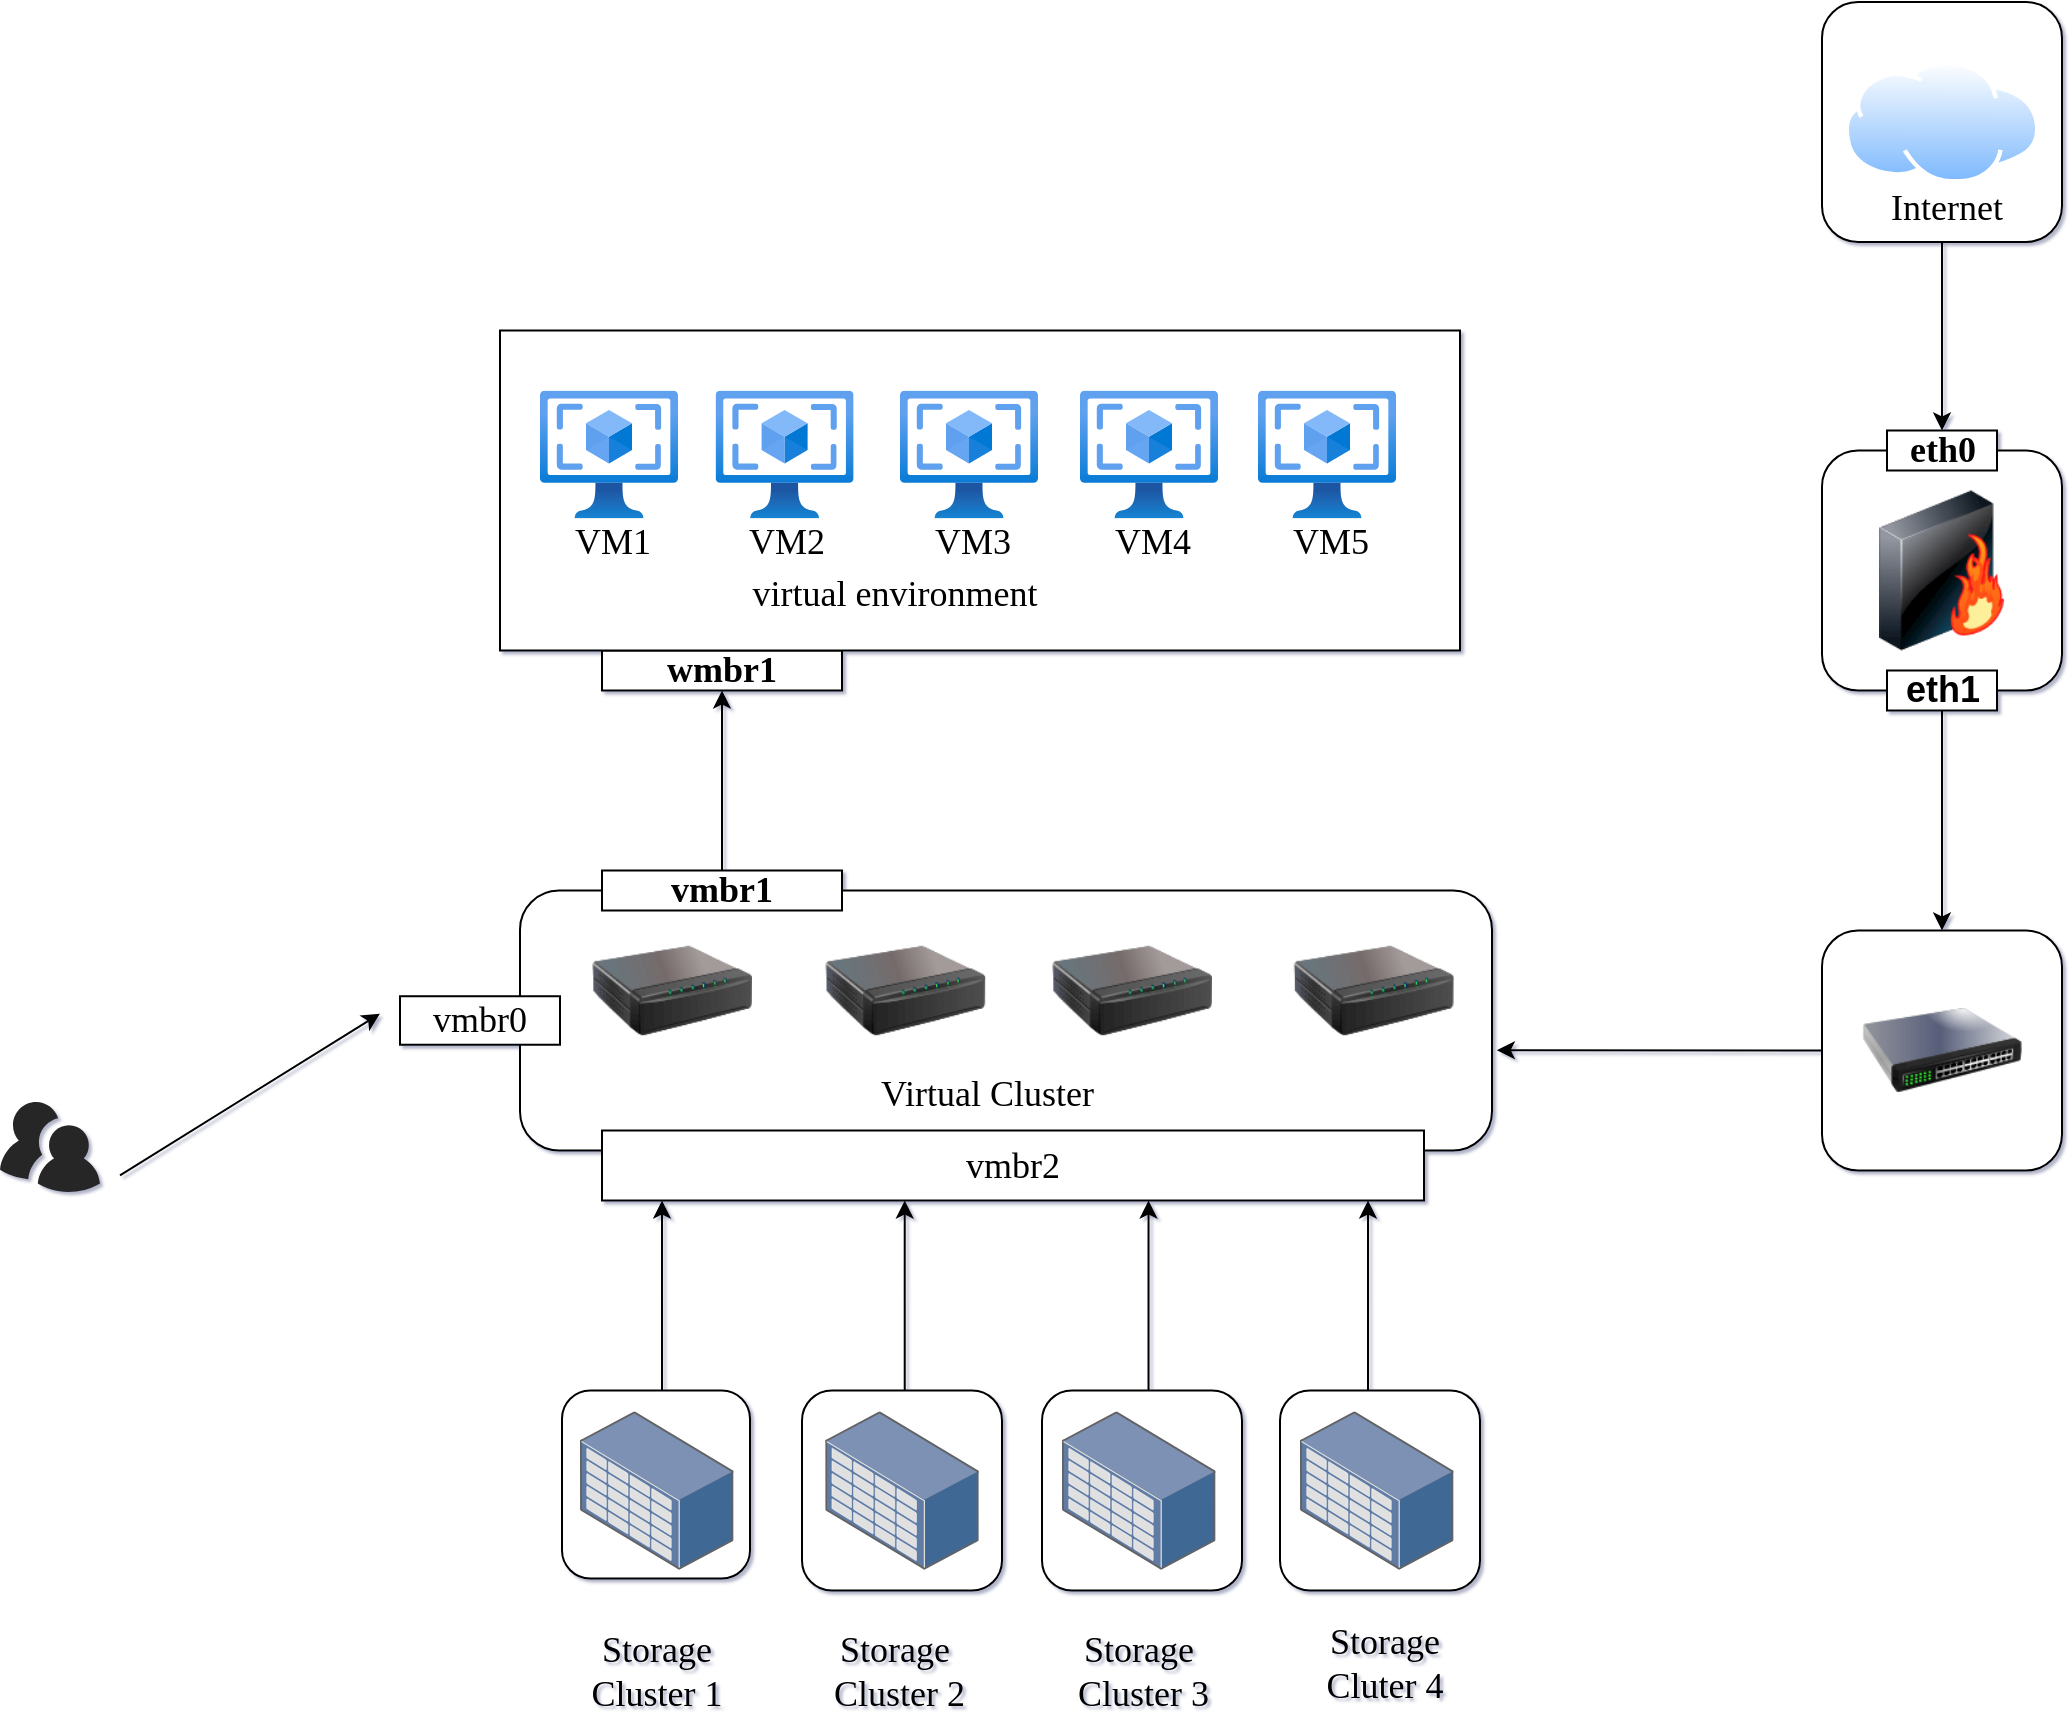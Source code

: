 <mxfile version="15.9.1" type="github">
  <diagram id="sITRDCoIyQt7Vuvpm0_R" name="Page-1">
    <mxGraphModel dx="2031" dy="1149" grid="1" gridSize="10" guides="1" tooltips="1" connect="1" arrows="1" fold="1" page="1" pageScale="1" pageWidth="3300" pageHeight="4681" background="#ffffff" math="0" shadow="1">
      <root>
        <mxCell id="0" />
        <mxCell id="1" parent="0" />
        <object label="" id="NnuMO9S15qBKYC3hB-iO-193">
          <mxCell style="rounded=1;whiteSpace=wrap;html=1;glass=0;fillColor=default;fontSize=18;" vertex="1" parent="1">
            <mxGeometry x="940" y="874.25" width="486" height="130" as="geometry" />
          </mxCell>
        </object>
        <mxCell id="NnuMO9S15qBKYC3hB-iO-194" value="" style="image;html=1;image=img/lib/clip_art/networking/Print_Server_128x128.png;fontSize=18;" vertex="1" parent="1">
          <mxGeometry x="976" y="884.25" width="80" height="80" as="geometry" />
        </mxCell>
        <mxCell id="NnuMO9S15qBKYC3hB-iO-195" value="" style="image;html=1;image=img/lib/clip_art/networking/Print_Server_128x128.png;fontSize=18;" vertex="1" parent="1">
          <mxGeometry x="1092.6" y="884.25" width="80" height="80" as="geometry" />
        </mxCell>
        <mxCell id="NnuMO9S15qBKYC3hB-iO-196" value="" style="image;html=1;image=img/lib/clip_art/networking/Print_Server_128x128.png;fontSize=18;" vertex="1" parent="1">
          <mxGeometry x="1206" y="884.25" width="80" height="80" as="geometry" />
        </mxCell>
        <mxCell id="NnuMO9S15qBKYC3hB-iO-197" style="edgeStyle=none;rounded=0;orthogonalLoop=1;jettySize=auto;html=1;fontFamily=Times New Roman;fontSize=18;targetPerimeterSpacing=0;" edge="1" parent="1" source="NnuMO9S15qBKYC3hB-iO-198" target="NnuMO9S15qBKYC3hB-iO-200">
          <mxGeometry relative="1" as="geometry" />
        </mxCell>
        <mxCell id="NnuMO9S15qBKYC3hB-iO-198" value="&lt;h5 style=&quot;font-size: 18px&quot;&gt;&lt;font face=&quot;Times New Roman&quot; style=&quot;font-size: 18px&quot;&gt;vmbr1&lt;/font&gt;&lt;/h5&gt;" style="rounded=0;whiteSpace=wrap;html=1;glass=0;fillColor=default;fontSize=18;" vertex="1" parent="1">
          <mxGeometry x="981" y="864.25" width="120" height="20" as="geometry" />
        </mxCell>
        <mxCell id="NnuMO9S15qBKYC3hB-iO-199" value="" style="edgeStyle=none;rounded=0;jumpSize=7;orthogonalLoop=1;jettySize=auto;html=1;fontFamily=Times New Roman;fontSize=18;targetPerimeterSpacing=0;" edge="1" parent="1" source="NnuMO9S15qBKYC3hB-iO-200" target="NnuMO9S15qBKYC3hB-iO-236">
          <mxGeometry relative="1" as="geometry" />
        </mxCell>
        <mxCell id="NnuMO9S15qBKYC3hB-iO-200" value="&lt;h5 style=&quot;font-size: 18px&quot;&gt;&lt;font face=&quot;Times New Roman&quot; style=&quot;font-size: 18px&quot;&gt;wmbr1&lt;/font&gt;&lt;/h5&gt;" style="rounded=0;whiteSpace=wrap;html=1;glass=0;fillColor=default;fontSize=18;" vertex="1" parent="1">
          <mxGeometry x="981" y="754.25" width="120" height="20" as="geometry" />
        </mxCell>
        <mxCell id="NnuMO9S15qBKYC3hB-iO-201" value="" style="image;html=1;image=img/lib/clip_art/networking/Print_Server_128x128.png;fontSize=18;" vertex="1" parent="1">
          <mxGeometry x="1326.8" y="884.25" width="80" height="80" as="geometry" />
        </mxCell>
        <mxCell id="NnuMO9S15qBKYC3hB-iO-202" value="" style="endArrow=classic;html=1;rounded=0;fontFamily=Times New Roman;fontSize=18;targetPerimeterSpacing=0;jumpSize=7;entryX=0.073;entryY=1;entryDx=0;entryDy=0;entryPerimeter=0;" edge="1" parent="1" target="NnuMO9S15qBKYC3hB-iO-241">
          <mxGeometry width="50" height="50" relative="1" as="geometry">
            <mxPoint x="1011" y="1124.25" as="sourcePoint" />
            <mxPoint x="1011" y="1045.25" as="targetPoint" />
            <Array as="points">
              <mxPoint x="1011" y="1078.25" />
            </Array>
          </mxGeometry>
        </mxCell>
        <mxCell id="NnuMO9S15qBKYC3hB-iO-203" style="edgeStyle=none;rounded=0;jumpSize=7;orthogonalLoop=1;jettySize=auto;html=1;entryX=0.5;entryY=1;entryDx=0;entryDy=0;fontFamily=Times New Roman;fontSize=18;targetPerimeterSpacing=0;" edge="1" parent="1">
          <mxGeometry relative="1" as="geometry">
            <mxPoint x="1131" y="1014.25" as="sourcePoint" />
            <mxPoint x="1131" y="1014.25" as="targetPoint" />
          </mxGeometry>
        </mxCell>
        <mxCell id="NnuMO9S15qBKYC3hB-iO-204" value="" style="edgeStyle=none;rounded=0;jumpSize=7;orthogonalLoop=1;jettySize=auto;html=1;fontFamily=Times New Roman;fontSize=18;targetPerimeterSpacing=0;entryX=1.005;entryY=0.614;entryDx=0;entryDy=0;entryPerimeter=0;" edge="1" parent="1" target="NnuMO9S15qBKYC3hB-iO-193">
          <mxGeometry relative="1" as="geometry">
            <mxPoint x="1591.0" y="954.242" as="sourcePoint" />
            <mxPoint x="1511" y="954.25" as="targetPoint" />
          </mxGeometry>
        </mxCell>
        <mxCell id="NnuMO9S15qBKYC3hB-iO-205" value="" style="whiteSpace=wrap;html=1;aspect=fixed;rounded=1;glass=0;sketch=0;fontFamily=Times New Roman;fontSize=18;strokeColor=default;fillColor=default;" vertex="1" parent="1">
          <mxGeometry x="1591" y="894.25" width="120" height="120" as="geometry" />
        </mxCell>
        <mxCell id="NnuMO9S15qBKYC3hB-iO-206" value="" style="image;html=1;image=img/lib/clip_art/networking/Switch_128x128.png;rounded=1;glass=0;sketch=0;fontFamily=Times New Roman;fontSize=18;strokeColor=default;fillColor=default;imageBackground=none;imageBorder=none;" vertex="1" parent="1">
          <mxGeometry x="1611" y="914.25" width="80" height="80" as="geometry" />
        </mxCell>
        <mxCell id="NnuMO9S15qBKYC3hB-iO-207" value="" style="edgeStyle=none;rounded=0;jumpSize=7;orthogonalLoop=1;jettySize=auto;html=1;fontFamily=Times New Roman;fontSize=18;targetPerimeterSpacing=0;entryX=0.5;entryY=0;entryDx=0;entryDy=0;" edge="1" parent="1" source="NnuMO9S15qBKYC3hB-iO-208" target="NnuMO9S15qBKYC3hB-iO-205">
          <mxGeometry relative="1" as="geometry">
            <mxPoint x="1651" y="854.25" as="targetPoint" />
          </mxGeometry>
        </mxCell>
        <mxCell id="NnuMO9S15qBKYC3hB-iO-208" value="" style="whiteSpace=wrap;html=1;aspect=fixed;rounded=1;glass=0;sketch=0;fontFamily=Times New Roman;fontSize=18;strokeColor=default;fillColor=default;" vertex="1" parent="1">
          <mxGeometry x="1591" y="654.25" width="120" height="120" as="geometry" />
        </mxCell>
        <mxCell id="NnuMO9S15qBKYC3hB-iO-209" value="" style="image;html=1;image=img/lib/clip_art/networking/Firewall-page1_128x128.png;rounded=1;glass=0;sketch=0;fontFamily=Times New Roman;fontSize=18;strokeColor=default;fillColor=default;" vertex="1" parent="1">
          <mxGeometry x="1611" y="674.25" width="80" height="80" as="geometry" />
        </mxCell>
        <mxCell id="NnuMO9S15qBKYC3hB-iO-210" value="&lt;h5 style=&quot;font-size: 18px;&quot;&gt;eth1&lt;/h5&gt;" style="rounded=0;whiteSpace=wrap;html=1;glass=0;fillColor=default;fontSize=18;" vertex="1" parent="1">
          <mxGeometry x="1623.5" y="764.25" width="55" height="20" as="geometry" />
        </mxCell>
        <mxCell id="NnuMO9S15qBKYC3hB-iO-211" value="" style="edgeStyle=none;rounded=0;jumpSize=7;orthogonalLoop=1;jettySize=auto;html=1;fontFamily=Times New Roman;fontSize=18;targetPerimeterSpacing=0;" edge="1" parent="1" source="NnuMO9S15qBKYC3hB-iO-212" target="NnuMO9S15qBKYC3hB-iO-214">
          <mxGeometry relative="1" as="geometry" />
        </mxCell>
        <mxCell id="NnuMO9S15qBKYC3hB-iO-212" value="" style="whiteSpace=wrap;html=1;aspect=fixed;rounded=1;glass=0;sketch=0;fontFamily=Times New Roman;fontSize=18;strokeColor=default;fillColor=default;" vertex="1" parent="1">
          <mxGeometry x="1591" y="430" width="120" height="120" as="geometry" />
        </mxCell>
        <mxCell id="NnuMO9S15qBKYC3hB-iO-213" value="" style="aspect=fixed;perimeter=ellipsePerimeter;html=1;align=center;shadow=0;dashed=0;spacingTop=3;image;image=img/lib/active_directory/internet_cloud.svg;rounded=1;glass=0;sketch=0;fontFamily=Times New Roman;fontSize=18;strokeColor=default;fillColor=default;" vertex="1" parent="1">
          <mxGeometry x="1602.19" y="459.25" width="97.62" height="61.5" as="geometry" />
        </mxCell>
        <mxCell id="NnuMO9S15qBKYC3hB-iO-214" value="&lt;h5 style=&quot;font-size: 18px;&quot;&gt;eth0&lt;/h5&gt;" style="rounded=0;whiteSpace=wrap;html=1;glass=0;fillColor=default;fontFamily=Times New Roman;fontSize=18;" vertex="1" parent="1">
          <mxGeometry x="1623.5" y="644.25" width="55" height="20" as="geometry" />
        </mxCell>
        <mxCell id="NnuMO9S15qBKYC3hB-iO-215" value="" style="whiteSpace=wrap;html=1;aspect=fixed;rounded=1;glass=0;sketch=0;fontFamily=Times New Roman;fontSize=18;strokeColor=default;fillColor=default;" vertex="1" parent="1">
          <mxGeometry x="961" y="1124.25" width="94" height="94" as="geometry" />
        </mxCell>
        <mxCell id="NnuMO9S15qBKYC3hB-iO-216" value="" style="points=[];aspect=fixed;html=1;align=center;shadow=0;dashed=0;image;image=img/lib/allied_telesis/storage/Datacenter_Server_Storage_Unit_Large.svg;imageBorder=none;imageBackground=default;sketch=0;fontSize=18;" vertex="1" parent="1">
          <mxGeometry x="970" y="1134.65" width="76.8" height="79.2" as="geometry" />
        </mxCell>
        <mxCell id="NnuMO9S15qBKYC3hB-iO-217" value="" style="whiteSpace=wrap;html=1;aspect=fixed;rounded=1;glass=0;sketch=0;fontFamily=Times New Roman;fontSize=18;strokeColor=default;fillColor=default;" vertex="1" parent="1">
          <mxGeometry x="1081" y="1124.25" width="100" height="100" as="geometry" />
        </mxCell>
        <mxCell id="NnuMO9S15qBKYC3hB-iO-218" value="" style="points=[];aspect=fixed;html=1;align=center;shadow=0;dashed=0;image;image=img/lib/allied_telesis/storage/Datacenter_Server_Storage_Unit_Large.svg;imageBorder=none;imageBackground=default;sketch=0;fontSize=18;" vertex="1" parent="1">
          <mxGeometry x="1092.6" y="1134.65" width="76.8" height="79.2" as="geometry" />
        </mxCell>
        <mxCell id="NnuMO9S15qBKYC3hB-iO-219" value="" style="whiteSpace=wrap;html=1;aspect=fixed;rounded=1;glass=0;sketch=0;fontFamily=Times New Roman;fontSize=18;strokeColor=default;fillColor=default;" vertex="1" parent="1">
          <mxGeometry x="1201" y="1124.25" width="100" height="100" as="geometry" />
        </mxCell>
        <mxCell id="NnuMO9S15qBKYC3hB-iO-220" value="" style="points=[];aspect=fixed;html=1;align=center;shadow=0;dashed=0;image;image=img/lib/allied_telesis/storage/Datacenter_Server_Storage_Unit_Large.svg;imageBorder=none;imageBackground=default;sketch=0;fontSize=18;" vertex="1" parent="1">
          <mxGeometry x="1211" y="1134.65" width="76.8" height="79.2" as="geometry" />
        </mxCell>
        <mxCell id="NnuMO9S15qBKYC3hB-iO-221" value="" style="whiteSpace=wrap;html=1;aspect=fixed;rounded=1;glass=0;sketch=0;fontFamily=Times New Roman;fontSize=18;strokeColor=default;fillColor=default;" vertex="1" parent="1">
          <mxGeometry x="1320" y="1124.25" width="100" height="100" as="geometry" />
        </mxCell>
        <mxCell id="NnuMO9S15qBKYC3hB-iO-222" value="" style="points=[];aspect=fixed;html=1;align=center;shadow=0;dashed=0;image;image=img/lib/allied_telesis/storage/Datacenter_Server_Storage_Unit_Large.svg;imageBorder=none;imageBackground=default;sketch=0;fontSize=18;" vertex="1" parent="1">
          <mxGeometry x="1330" y="1134.65" width="76.8" height="79.2" as="geometry" />
        </mxCell>
        <mxCell id="NnuMO9S15qBKYC3hB-iO-223" value="Storage &lt;br&gt;Cluster 1" style="text;html=1;align=center;verticalAlign=middle;resizable=0;points=[];autosize=1;strokeColor=none;fillColor=none;fontSize=18;fontFamily=Times New Roman;" vertex="1" parent="1">
          <mxGeometry x="970" y="1241.25" width="76" height="48" as="geometry" />
        </mxCell>
        <mxCell id="NnuMO9S15qBKYC3hB-iO-224" value="Storage&lt;br&gt;&amp;nbsp;Cluster 2" style="text;html=1;align=center;verticalAlign=middle;resizable=0;points=[];autosize=1;strokeColor=none;fillColor=none;fontSize=18;fontFamily=Times New Roman;" vertex="1" parent="1">
          <mxGeometry x="1087" y="1241.25" width="80" height="48" as="geometry" />
        </mxCell>
        <mxCell id="NnuMO9S15qBKYC3hB-iO-225" value="Storage&lt;br&gt;&amp;nbsp;Cluster 3" style="text;html=1;align=center;verticalAlign=middle;resizable=0;points=[];autosize=1;strokeColor=none;fillColor=none;fontSize=18;fontFamily=Times New Roman;" vertex="1" parent="1">
          <mxGeometry x="1209.4" y="1241.25" width="80" height="48" as="geometry" />
        </mxCell>
        <mxCell id="NnuMO9S15qBKYC3hB-iO-226" value="Storage&lt;br&gt;Cluter 4" style="text;html=1;align=center;verticalAlign=middle;resizable=0;points=[];autosize=1;strokeColor=none;fillColor=none;fontSize=18;fontFamily=Times New Roman;" vertex="1" parent="1">
          <mxGeometry x="1337.8" y="1237.25" width="69" height="48" as="geometry" />
        </mxCell>
        <mxCell id="NnuMO9S15qBKYC3hB-iO-227" value="&amp;nbsp;Virtual Cluster" style="text;html=1;align=center;verticalAlign=middle;resizable=0;points=[];autosize=1;strokeColor=none;fillColor=none;fontSize=18;fontFamily=Times New Roman;" vertex="1" parent="1">
          <mxGeometry x="1110" y="963.25" width="121" height="26" as="geometry" />
        </mxCell>
        <mxCell id="NnuMO9S15qBKYC3hB-iO-228" value="Internet" style="text;html=1;align=center;verticalAlign=middle;resizable=0;points=[];autosize=1;strokeColor=none;fillColor=none;fontSize=18;fontFamily=Times New Roman;" vertex="1" parent="1">
          <mxGeometry x="1620" y="519.75" width="66" height="26" as="geometry" />
        </mxCell>
        <mxCell id="NnuMO9S15qBKYC3hB-iO-229" value="" style="rounded=0;whiteSpace=wrap;html=1;fillColor=default;labelBorderColor=none;labelBackgroundColor=#FFFFFF;fontSize=18;" vertex="1" parent="1">
          <mxGeometry x="930" y="594.25" width="480" height="160" as="geometry" />
        </mxCell>
        <mxCell id="NnuMO9S15qBKYC3hB-iO-230" value="" style="aspect=fixed;html=1;points=[];align=center;image;fontSize=18;image=img/lib/azure2/compute/VM_Images_Classic.svg;labelBackgroundColor=#FFFFFF;labelBorderColor=none;fillColor=default;" vertex="1" parent="1">
          <mxGeometry x="950" y="624.25" width="69" height="64" as="geometry" />
        </mxCell>
        <mxCell id="NnuMO9S15qBKYC3hB-iO-231" value="" style="aspect=fixed;html=1;points=[];align=center;image;fontSize=18;image=img/lib/azure2/compute/VM_Images_Classic.svg;labelBackgroundColor=#FFFFFF;labelBorderColor=none;fillColor=default;" vertex="1" parent="1">
          <mxGeometry x="1037.8" y="624.25" width="69" height="64" as="geometry" />
        </mxCell>
        <mxCell id="NnuMO9S15qBKYC3hB-iO-232" value="" style="aspect=fixed;html=1;points=[];align=center;image;fontSize=18;image=img/lib/azure2/compute/VM_Images_Classic.svg;labelBackgroundColor=#FFFFFF;labelBorderColor=none;fillColor=default;" vertex="1" parent="1">
          <mxGeometry x="1130" y="624.25" width="69" height="64" as="geometry" />
        </mxCell>
        <mxCell id="NnuMO9S15qBKYC3hB-iO-233" value="" style="aspect=fixed;html=1;points=[];align=center;image;fontSize=18;image=img/lib/azure2/compute/VM_Images_Classic.svg;labelBackgroundColor=#FFFFFF;labelBorderColor=none;fillColor=default;" vertex="1" parent="1">
          <mxGeometry x="1220" y="624.25" width="69" height="64" as="geometry" />
        </mxCell>
        <mxCell id="NnuMO9S15qBKYC3hB-iO-234" value="" style="aspect=fixed;html=1;points=[];align=center;image;fontSize=18;image=img/lib/azure2/compute/VM_Images_Classic.svg;labelBackgroundColor=#FFFFFF;labelBorderColor=none;fillColor=default;" vertex="1" parent="1">
          <mxGeometry x="1309" y="624.25" width="69" height="64" as="geometry" />
        </mxCell>
        <mxCell id="NnuMO9S15qBKYC3hB-iO-235" value="VM1" style="text;html=1;align=center;verticalAlign=middle;resizable=0;points=[];autosize=1;strokeColor=none;fillColor=none;fontSize=18;fontFamily=Times New Roman;" vertex="1" parent="1">
          <mxGeometry x="962" y="687.25" width="48" height="26" as="geometry" />
        </mxCell>
        <mxCell id="NnuMO9S15qBKYC3hB-iO-236" value="VM2" style="text;html=1;align=center;verticalAlign=middle;resizable=0;points=[];autosize=1;strokeColor=none;fillColor=none;fontSize=18;fontFamily=Times New Roman;" vertex="1" parent="1">
          <mxGeometry x="1049.3" y="687.25" width="48" height="26" as="geometry" />
        </mxCell>
        <mxCell id="NnuMO9S15qBKYC3hB-iO-237" value="VM3" style="text;html=1;align=center;verticalAlign=middle;resizable=0;points=[];autosize=1;strokeColor=none;fillColor=none;fontSize=18;fontFamily=Times New Roman;" vertex="1" parent="1">
          <mxGeometry x="1142" y="687.25" width="48" height="26" as="geometry" />
        </mxCell>
        <mxCell id="NnuMO9S15qBKYC3hB-iO-238" value="VM4" style="text;html=1;align=center;verticalAlign=middle;resizable=0;points=[];autosize=1;strokeColor=none;fillColor=none;fontSize=18;fontFamily=Times New Roman;" vertex="1" parent="1">
          <mxGeometry x="1231.5" y="687.25" width="48" height="26" as="geometry" />
        </mxCell>
        <mxCell id="NnuMO9S15qBKYC3hB-iO-239" value="VM5" style="text;html=1;align=center;verticalAlign=middle;resizable=0;points=[];autosize=1;strokeColor=none;fillColor=none;fontSize=18;fontFamily=Times New Roman;" vertex="1" parent="1">
          <mxGeometry x="1320.5" y="687.25" width="48" height="26" as="geometry" />
        </mxCell>
        <mxCell id="NnuMO9S15qBKYC3hB-iO-240" value="virtual environment" style="text;html=1;align=center;verticalAlign=middle;resizable=0;points=[];autosize=1;strokeColor=none;fillColor=none;fontSize=18;fontFamily=Times New Roman;" vertex="1" parent="1">
          <mxGeometry x="1051" y="713.25" width="152" height="26" as="geometry" />
        </mxCell>
        <mxCell id="NnuMO9S15qBKYC3hB-iO-241" value="vmbr2" style="rounded=0;whiteSpace=wrap;html=1;glass=0;sketch=0;fontFamily=Times New Roman;fontSize=18;strokeColor=default;fillColor=default;" vertex="1" parent="1">
          <mxGeometry x="981" y="994.25" width="411" height="35" as="geometry" />
        </mxCell>
        <mxCell id="NnuMO9S15qBKYC3hB-iO-242" value="" style="endArrow=classic;html=1;rounded=0;fontFamily=Times New Roman;fontSize=18;targetPerimeterSpacing=0;jumpSize=7;entryX=0.073;entryY=1;entryDx=0;entryDy=0;entryPerimeter=0;" edge="1" parent="1">
          <mxGeometry width="50" height="50" relative="1" as="geometry">
            <mxPoint x="1364" y="1124.25" as="sourcePoint" />
            <mxPoint x="1364.003" y="1029.25" as="targetPoint" />
            <Array as="points">
              <mxPoint x="1364" y="1078.25" />
            </Array>
          </mxGeometry>
        </mxCell>
        <mxCell id="NnuMO9S15qBKYC3hB-iO-243" value="" style="endArrow=classic;html=1;rounded=0;fontFamily=Times New Roman;fontSize=18;targetPerimeterSpacing=0;jumpSize=7;entryX=0.073;entryY=1;entryDx=0;entryDy=0;entryPerimeter=0;" edge="1" parent="1">
          <mxGeometry width="50" height="50" relative="1" as="geometry">
            <mxPoint x="1254.26" y="1124.25" as="sourcePoint" />
            <mxPoint x="1254.263" y="1029.25" as="targetPoint" />
            <Array as="points">
              <mxPoint x="1254.26" y="1078.25" />
            </Array>
          </mxGeometry>
        </mxCell>
        <mxCell id="NnuMO9S15qBKYC3hB-iO-244" value="" style="endArrow=classic;html=1;rounded=0;fontFamily=Times New Roman;fontSize=18;targetPerimeterSpacing=0;jumpSize=7;entryX=0.073;entryY=1;entryDx=0;entryDy=0;entryPerimeter=0;" edge="1" parent="1">
          <mxGeometry width="50" height="50" relative="1" as="geometry">
            <mxPoint x="1132.36" y="1124.25" as="sourcePoint" />
            <mxPoint x="1132.363" y="1029.25" as="targetPoint" />
            <Array as="points">
              <mxPoint x="1132.36" y="1078.25" />
            </Array>
          </mxGeometry>
        </mxCell>
        <mxCell id="NnuMO9S15qBKYC3hB-iO-245" value="" style="verticalLabelPosition=bottom;sketch=0;html=1;fillColor=#282828;strokeColor=none;verticalAlign=top;pointerEvents=1;align=center;shape=mxgraph.cisco_safe.people_places_things_icons.icon9;rounded=1;glass=0;fontFamily=Times New Roman;fontSize=18;" vertex="1" parent="1">
          <mxGeometry x="680" y="980" width="50" height="45" as="geometry" />
        </mxCell>
        <mxCell id="NnuMO9S15qBKYC3hB-iO-246" value="vmbr0" style="rounded=0;whiteSpace=wrap;html=1;glass=0;sketch=0;fontFamily=Times New Roman;fontSize=18;strokeColor=default;fillColor=default;" vertex="1" parent="1">
          <mxGeometry x="880" y="927.12" width="80" height="24.25" as="geometry" />
        </mxCell>
        <mxCell id="NnuMO9S15qBKYC3hB-iO-247" value="" style="endArrow=classic;html=1;rounded=0;fontFamily=Times New Roman;fontSize=18;targetPerimeterSpacing=0;jumpSize=7;" edge="1" parent="1">
          <mxGeometry width="50" height="50" relative="1" as="geometry">
            <mxPoint x="740" y="1016.69" as="sourcePoint" />
            <mxPoint x="870" y="935.82" as="targetPoint" />
            <Array as="points" />
          </mxGeometry>
        </mxCell>
      </root>
    </mxGraphModel>
  </diagram>
</mxfile>
